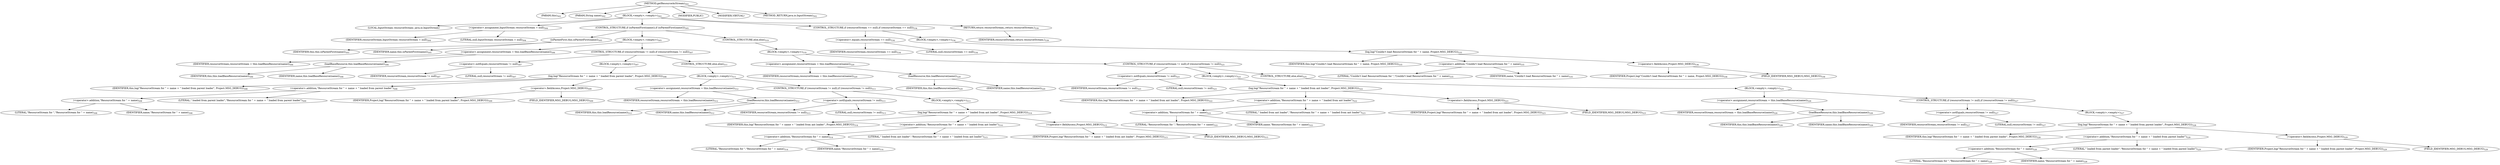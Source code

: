 digraph "getResourceAsStream" {  
"914" [label = <(METHOD,getResourceAsStream)<SUB>502</SUB>> ]
"57" [label = <(PARAM,this)<SUB>502</SUB>> ]
"915" [label = <(PARAM,String name)<SUB>502</SUB>> ]
"916" [label = <(BLOCK,&lt;empty&gt;,&lt;empty&gt;)<SUB>502</SUB>> ]
"917" [label = <(LOCAL,InputStream resourceStream: java.io.InputStream)> ]
"918" [label = <(&lt;operator&gt;.assignment,InputStream resourceStream = null)<SUB>504</SUB>> ]
"919" [label = <(IDENTIFIER,resourceStream,InputStream resourceStream = null)<SUB>504</SUB>> ]
"920" [label = <(LITERAL,null,InputStream resourceStream = null)<SUB>504</SUB>> ]
"921" [label = <(CONTROL_STRUCTURE,if (isParentFirst(name)),if (isParentFirst(name)))<SUB>505</SUB>> ]
"922" [label = <(isParentFirst,this.isParentFirst(name))<SUB>505</SUB>> ]
"56" [label = <(IDENTIFIER,this,this.isParentFirst(name))<SUB>505</SUB>> ]
"923" [label = <(IDENTIFIER,name,this.isParentFirst(name))<SUB>505</SUB>> ]
"924" [label = <(BLOCK,&lt;empty&gt;,&lt;empty&gt;)<SUB>505</SUB>> ]
"925" [label = <(&lt;operator&gt;.assignment,resourceStream = this.loadBaseResource(name))<SUB>506</SUB>> ]
"926" [label = <(IDENTIFIER,resourceStream,resourceStream = this.loadBaseResource(name))<SUB>506</SUB>> ]
"927" [label = <(loadBaseResource,this.loadBaseResource(name))<SUB>506</SUB>> ]
"58" [label = <(IDENTIFIER,this,this.loadBaseResource(name))<SUB>506</SUB>> ]
"928" [label = <(IDENTIFIER,name,this.loadBaseResource(name))<SUB>506</SUB>> ]
"929" [label = <(CONTROL_STRUCTURE,if (resourceStream != null),if (resourceStream != null))<SUB>507</SUB>> ]
"930" [label = <(&lt;operator&gt;.notEquals,resourceStream != null)<SUB>507</SUB>> ]
"931" [label = <(IDENTIFIER,resourceStream,resourceStream != null)<SUB>507</SUB>> ]
"932" [label = <(LITERAL,null,resourceStream != null)<SUB>507</SUB>> ]
"933" [label = <(BLOCK,&lt;empty&gt;,&lt;empty&gt;)<SUB>507</SUB>> ]
"934" [label = <(log,log(&quot;ResourceStream for &quot; + name + &quot; loaded from parent loader&quot;, Project.MSG_DEBUG))<SUB>508</SUB>> ]
"59" [label = <(IDENTIFIER,this,log(&quot;ResourceStream for &quot; + name + &quot; loaded from parent loader&quot;, Project.MSG_DEBUG))<SUB>508</SUB>> ]
"935" [label = <(&lt;operator&gt;.addition,&quot;ResourceStream for &quot; + name + &quot; loaded from parent loader&quot;)<SUB>508</SUB>> ]
"936" [label = <(&lt;operator&gt;.addition,&quot;ResourceStream for &quot; + name)<SUB>508</SUB>> ]
"937" [label = <(LITERAL,&quot;ResourceStream for &quot;,&quot;ResourceStream for &quot; + name)<SUB>508</SUB>> ]
"938" [label = <(IDENTIFIER,name,&quot;ResourceStream for &quot; + name)<SUB>508</SUB>> ]
"939" [label = <(LITERAL,&quot; loaded from parent loader&quot;,&quot;ResourceStream for &quot; + name + &quot; loaded from parent loader&quot;)<SUB>509</SUB>> ]
"940" [label = <(&lt;operator&gt;.fieldAccess,Project.MSG_DEBUG)<SUB>509</SUB>> ]
"941" [label = <(IDENTIFIER,Project,log(&quot;ResourceStream for &quot; + name + &quot; loaded from parent loader&quot;, Project.MSG_DEBUG))<SUB>509</SUB>> ]
"942" [label = <(FIELD_IDENTIFIER,MSG_DEBUG,MSG_DEBUG)<SUB>509</SUB>> ]
"943" [label = <(CONTROL_STRUCTURE,else,else)<SUB>511</SUB>> ]
"944" [label = <(BLOCK,&lt;empty&gt;,&lt;empty&gt;)<SUB>511</SUB>> ]
"945" [label = <(&lt;operator&gt;.assignment,resourceStream = this.loadResource(name))<SUB>512</SUB>> ]
"946" [label = <(IDENTIFIER,resourceStream,resourceStream = this.loadResource(name))<SUB>512</SUB>> ]
"947" [label = <(loadResource,this.loadResource(name))<SUB>512</SUB>> ]
"60" [label = <(IDENTIFIER,this,this.loadResource(name))<SUB>512</SUB>> ]
"948" [label = <(IDENTIFIER,name,this.loadResource(name))<SUB>512</SUB>> ]
"949" [label = <(CONTROL_STRUCTURE,if (resourceStream != null),if (resourceStream != null))<SUB>513</SUB>> ]
"950" [label = <(&lt;operator&gt;.notEquals,resourceStream != null)<SUB>513</SUB>> ]
"951" [label = <(IDENTIFIER,resourceStream,resourceStream != null)<SUB>513</SUB>> ]
"952" [label = <(LITERAL,null,resourceStream != null)<SUB>513</SUB>> ]
"953" [label = <(BLOCK,&lt;empty&gt;,&lt;empty&gt;)<SUB>513</SUB>> ]
"954" [label = <(log,log(&quot;ResourceStream for &quot; + name + &quot; loaded from ant loader&quot;, Project.MSG_DEBUG))<SUB>514</SUB>> ]
"61" [label = <(IDENTIFIER,this,log(&quot;ResourceStream for &quot; + name + &quot; loaded from ant loader&quot;, Project.MSG_DEBUG))<SUB>514</SUB>> ]
"955" [label = <(&lt;operator&gt;.addition,&quot;ResourceStream for &quot; + name + &quot; loaded from ant loader&quot;)<SUB>514</SUB>> ]
"956" [label = <(&lt;operator&gt;.addition,&quot;ResourceStream for &quot; + name)<SUB>514</SUB>> ]
"957" [label = <(LITERAL,&quot;ResourceStream for &quot;,&quot;ResourceStream for &quot; + name)<SUB>514</SUB>> ]
"958" [label = <(IDENTIFIER,name,&quot;ResourceStream for &quot; + name)<SUB>514</SUB>> ]
"959" [label = <(LITERAL,&quot; loaded from ant loader&quot;,&quot;ResourceStream for &quot; + name + &quot; loaded from ant loader&quot;)<SUB>515</SUB>> ]
"960" [label = <(&lt;operator&gt;.fieldAccess,Project.MSG_DEBUG)<SUB>515</SUB>> ]
"961" [label = <(IDENTIFIER,Project,log(&quot;ResourceStream for &quot; + name + &quot; loaded from ant loader&quot;, Project.MSG_DEBUG))<SUB>515</SUB>> ]
"962" [label = <(FIELD_IDENTIFIER,MSG_DEBUG,MSG_DEBUG)<SUB>515</SUB>> ]
"963" [label = <(CONTROL_STRUCTURE,else,else)<SUB>519</SUB>> ]
"964" [label = <(BLOCK,&lt;empty&gt;,&lt;empty&gt;)<SUB>519</SUB>> ]
"965" [label = <(&lt;operator&gt;.assignment,resourceStream = this.loadResource(name))<SUB>520</SUB>> ]
"966" [label = <(IDENTIFIER,resourceStream,resourceStream = this.loadResource(name))<SUB>520</SUB>> ]
"967" [label = <(loadResource,this.loadResource(name))<SUB>520</SUB>> ]
"62" [label = <(IDENTIFIER,this,this.loadResource(name))<SUB>520</SUB>> ]
"968" [label = <(IDENTIFIER,name,this.loadResource(name))<SUB>520</SUB>> ]
"969" [label = <(CONTROL_STRUCTURE,if (resourceStream != null),if (resourceStream != null))<SUB>521</SUB>> ]
"970" [label = <(&lt;operator&gt;.notEquals,resourceStream != null)<SUB>521</SUB>> ]
"971" [label = <(IDENTIFIER,resourceStream,resourceStream != null)<SUB>521</SUB>> ]
"972" [label = <(LITERAL,null,resourceStream != null)<SUB>521</SUB>> ]
"973" [label = <(BLOCK,&lt;empty&gt;,&lt;empty&gt;)<SUB>521</SUB>> ]
"974" [label = <(log,log(&quot;ResourceStream for &quot; + name + &quot; loaded from ant loader&quot;, Project.MSG_DEBUG))<SUB>522</SUB>> ]
"63" [label = <(IDENTIFIER,this,log(&quot;ResourceStream for &quot; + name + &quot; loaded from ant loader&quot;, Project.MSG_DEBUG))<SUB>522</SUB>> ]
"975" [label = <(&lt;operator&gt;.addition,&quot;ResourceStream for &quot; + name + &quot; loaded from ant loader&quot;)<SUB>522</SUB>> ]
"976" [label = <(&lt;operator&gt;.addition,&quot;ResourceStream for &quot; + name)<SUB>522</SUB>> ]
"977" [label = <(LITERAL,&quot;ResourceStream for &quot;,&quot;ResourceStream for &quot; + name)<SUB>522</SUB>> ]
"978" [label = <(IDENTIFIER,name,&quot;ResourceStream for &quot; + name)<SUB>522</SUB>> ]
"979" [label = <(LITERAL,&quot; loaded from ant loader&quot;,&quot;ResourceStream for &quot; + name + &quot; loaded from ant loader&quot;)<SUB>523</SUB>> ]
"980" [label = <(&lt;operator&gt;.fieldAccess,Project.MSG_DEBUG)<SUB>523</SUB>> ]
"981" [label = <(IDENTIFIER,Project,log(&quot;ResourceStream for &quot; + name + &quot; loaded from ant loader&quot;, Project.MSG_DEBUG))<SUB>523</SUB>> ]
"982" [label = <(FIELD_IDENTIFIER,MSG_DEBUG,MSG_DEBUG)<SUB>523</SUB>> ]
"983" [label = <(CONTROL_STRUCTURE,else,else)<SUB>525</SUB>> ]
"984" [label = <(BLOCK,&lt;empty&gt;,&lt;empty&gt;)<SUB>525</SUB>> ]
"985" [label = <(&lt;operator&gt;.assignment,resourceStream = this.loadBaseResource(name))<SUB>526</SUB>> ]
"986" [label = <(IDENTIFIER,resourceStream,resourceStream = this.loadBaseResource(name))<SUB>526</SUB>> ]
"987" [label = <(loadBaseResource,this.loadBaseResource(name))<SUB>526</SUB>> ]
"64" [label = <(IDENTIFIER,this,this.loadBaseResource(name))<SUB>526</SUB>> ]
"988" [label = <(IDENTIFIER,name,this.loadBaseResource(name))<SUB>526</SUB>> ]
"989" [label = <(CONTROL_STRUCTURE,if (resourceStream != null),if (resourceStream != null))<SUB>527</SUB>> ]
"990" [label = <(&lt;operator&gt;.notEquals,resourceStream != null)<SUB>527</SUB>> ]
"991" [label = <(IDENTIFIER,resourceStream,resourceStream != null)<SUB>527</SUB>> ]
"992" [label = <(LITERAL,null,resourceStream != null)<SUB>527</SUB>> ]
"993" [label = <(BLOCK,&lt;empty&gt;,&lt;empty&gt;)<SUB>527</SUB>> ]
"994" [label = <(log,log(&quot;ResourceStream for &quot; + name + &quot; loaded from parent loader&quot;, Project.MSG_DEBUG))<SUB>528</SUB>> ]
"65" [label = <(IDENTIFIER,this,log(&quot;ResourceStream for &quot; + name + &quot; loaded from parent loader&quot;, Project.MSG_DEBUG))<SUB>528</SUB>> ]
"995" [label = <(&lt;operator&gt;.addition,&quot;ResourceStream for &quot; + name + &quot; loaded from parent loader&quot;)<SUB>528</SUB>> ]
"996" [label = <(&lt;operator&gt;.addition,&quot;ResourceStream for &quot; + name)<SUB>528</SUB>> ]
"997" [label = <(LITERAL,&quot;ResourceStream for &quot;,&quot;ResourceStream for &quot; + name)<SUB>528</SUB>> ]
"998" [label = <(IDENTIFIER,name,&quot;ResourceStream for &quot; + name)<SUB>528</SUB>> ]
"999" [label = <(LITERAL,&quot; loaded from parent loader&quot;,&quot;ResourceStream for &quot; + name + &quot; loaded from parent loader&quot;)<SUB>529</SUB>> ]
"1000" [label = <(&lt;operator&gt;.fieldAccess,Project.MSG_DEBUG)<SUB>529</SUB>> ]
"1001" [label = <(IDENTIFIER,Project,log(&quot;ResourceStream for &quot; + name + &quot; loaded from parent loader&quot;, Project.MSG_DEBUG))<SUB>529</SUB>> ]
"1002" [label = <(FIELD_IDENTIFIER,MSG_DEBUG,MSG_DEBUG)<SUB>529</SUB>> ]
"1003" [label = <(CONTROL_STRUCTURE,if (resourceStream == null),if (resourceStream == null))<SUB>534</SUB>> ]
"1004" [label = <(&lt;operator&gt;.equals,resourceStream == null)<SUB>534</SUB>> ]
"1005" [label = <(IDENTIFIER,resourceStream,resourceStream == null)<SUB>534</SUB>> ]
"1006" [label = <(LITERAL,null,resourceStream == null)<SUB>534</SUB>> ]
"1007" [label = <(BLOCK,&lt;empty&gt;,&lt;empty&gt;)<SUB>534</SUB>> ]
"1008" [label = <(log,log(&quot;Couldn't load ResourceStream for &quot; + name, Project.MSG_DEBUG))<SUB>535</SUB>> ]
"66" [label = <(IDENTIFIER,this,log(&quot;Couldn't load ResourceStream for &quot; + name, Project.MSG_DEBUG))<SUB>535</SUB>> ]
"1009" [label = <(&lt;operator&gt;.addition,&quot;Couldn't load ResourceStream for &quot; + name)<SUB>535</SUB>> ]
"1010" [label = <(LITERAL,&quot;Couldn't load ResourceStream for &quot;,&quot;Couldn't load ResourceStream for &quot; + name)<SUB>535</SUB>> ]
"1011" [label = <(IDENTIFIER,name,&quot;Couldn't load ResourceStream for &quot; + name)<SUB>535</SUB>> ]
"1012" [label = <(&lt;operator&gt;.fieldAccess,Project.MSG_DEBUG)<SUB>536</SUB>> ]
"1013" [label = <(IDENTIFIER,Project,log(&quot;Couldn't load ResourceStream for &quot; + name, Project.MSG_DEBUG))<SUB>536</SUB>> ]
"1014" [label = <(FIELD_IDENTIFIER,MSG_DEBUG,MSG_DEBUG)<SUB>536</SUB>> ]
"1015" [label = <(RETURN,return resourceStream;,return resourceStream;)<SUB>539</SUB>> ]
"1016" [label = <(IDENTIFIER,resourceStream,return resourceStream;)<SUB>539</SUB>> ]
"1017" [label = <(MODIFIER,PUBLIC)> ]
"1018" [label = <(MODIFIER,VIRTUAL)> ]
"1019" [label = <(METHOD_RETURN,java.io.InputStream)<SUB>502</SUB>> ]
  "914" -> "57" 
  "914" -> "915" 
  "914" -> "916" 
  "914" -> "1017" 
  "914" -> "1018" 
  "914" -> "1019" 
  "916" -> "917" 
  "916" -> "918" 
  "916" -> "921" 
  "916" -> "1003" 
  "916" -> "1015" 
  "918" -> "919" 
  "918" -> "920" 
  "921" -> "922" 
  "921" -> "924" 
  "921" -> "963" 
  "922" -> "56" 
  "922" -> "923" 
  "924" -> "925" 
  "924" -> "929" 
  "925" -> "926" 
  "925" -> "927" 
  "927" -> "58" 
  "927" -> "928" 
  "929" -> "930" 
  "929" -> "933" 
  "929" -> "943" 
  "930" -> "931" 
  "930" -> "932" 
  "933" -> "934" 
  "934" -> "59" 
  "934" -> "935" 
  "934" -> "940" 
  "935" -> "936" 
  "935" -> "939" 
  "936" -> "937" 
  "936" -> "938" 
  "940" -> "941" 
  "940" -> "942" 
  "943" -> "944" 
  "944" -> "945" 
  "944" -> "949" 
  "945" -> "946" 
  "945" -> "947" 
  "947" -> "60" 
  "947" -> "948" 
  "949" -> "950" 
  "949" -> "953" 
  "950" -> "951" 
  "950" -> "952" 
  "953" -> "954" 
  "954" -> "61" 
  "954" -> "955" 
  "954" -> "960" 
  "955" -> "956" 
  "955" -> "959" 
  "956" -> "957" 
  "956" -> "958" 
  "960" -> "961" 
  "960" -> "962" 
  "963" -> "964" 
  "964" -> "965" 
  "964" -> "969" 
  "965" -> "966" 
  "965" -> "967" 
  "967" -> "62" 
  "967" -> "968" 
  "969" -> "970" 
  "969" -> "973" 
  "969" -> "983" 
  "970" -> "971" 
  "970" -> "972" 
  "973" -> "974" 
  "974" -> "63" 
  "974" -> "975" 
  "974" -> "980" 
  "975" -> "976" 
  "975" -> "979" 
  "976" -> "977" 
  "976" -> "978" 
  "980" -> "981" 
  "980" -> "982" 
  "983" -> "984" 
  "984" -> "985" 
  "984" -> "989" 
  "985" -> "986" 
  "985" -> "987" 
  "987" -> "64" 
  "987" -> "988" 
  "989" -> "990" 
  "989" -> "993" 
  "990" -> "991" 
  "990" -> "992" 
  "993" -> "994" 
  "994" -> "65" 
  "994" -> "995" 
  "994" -> "1000" 
  "995" -> "996" 
  "995" -> "999" 
  "996" -> "997" 
  "996" -> "998" 
  "1000" -> "1001" 
  "1000" -> "1002" 
  "1003" -> "1004" 
  "1003" -> "1007" 
  "1004" -> "1005" 
  "1004" -> "1006" 
  "1007" -> "1008" 
  "1008" -> "66" 
  "1008" -> "1009" 
  "1008" -> "1012" 
  "1009" -> "1010" 
  "1009" -> "1011" 
  "1012" -> "1013" 
  "1012" -> "1014" 
  "1015" -> "1016" 
}
